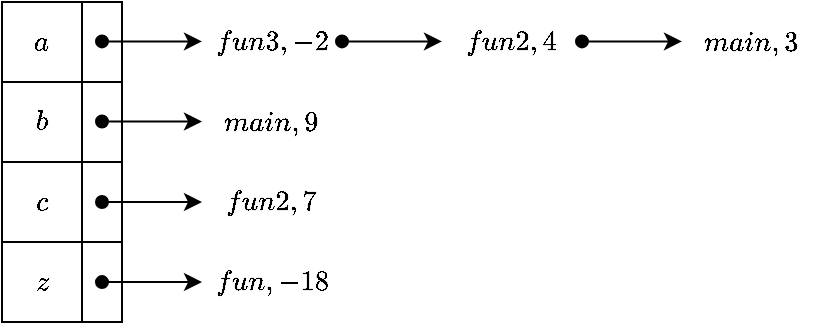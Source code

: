 <mxfile version="20.7.4" type="device"><diagram id="gVGqevTLdEIviv_d7AgR" name="Pagina-1"><mxGraphModel dx="978" dy="599" grid="1" gridSize="10" guides="1" tooltips="1" connect="1" arrows="1" fold="1" page="1" pageScale="1" pageWidth="827" pageHeight="1169" math="1" shadow="0"><root><mxCell id="0"/><mxCell id="1" parent="0"/><mxCell id="8xl2vzsWLnCtORq8DZrs-136" value="$$a$$" style="rounded=0;whiteSpace=wrap;html=1;fillColor=#FFFFFF;" parent="1" vertex="1"><mxGeometry x="80" y="40" width="40" height="40" as="geometry"/></mxCell><mxCell id="8xl2vzsWLnCtORq8DZrs-137" value="$$b$$" style="rounded=0;whiteSpace=wrap;html=1;fillColor=#FFFFFF;" parent="1" vertex="1"><mxGeometry x="80" y="80" width="40" height="40" as="geometry"/></mxCell><mxCell id="8xl2vzsWLnCtORq8DZrs-138" value="$$c$$" style="rounded=0;whiteSpace=wrap;html=1;fillColor=#FFFFFF;" parent="1" vertex="1"><mxGeometry x="80" y="120" width="40" height="40" as="geometry"/></mxCell><mxCell id="8xl2vzsWLnCtORq8DZrs-139" value="$$z$$" style="rounded=0;whiteSpace=wrap;html=1;fillColor=#FFFFFF;" parent="1" vertex="1"><mxGeometry x="80" y="160" width="40" height="40" as="geometry"/></mxCell><mxCell id="8xl2vzsWLnCtORq8DZrs-140" value="" style="rounded=0;whiteSpace=wrap;html=1;fillColor=#FFFFFF;" parent="1" vertex="1"><mxGeometry x="120" y="40" width="20" height="40" as="geometry"/></mxCell><mxCell id="8xl2vzsWLnCtORq8DZrs-141" value="" style="rounded=0;whiteSpace=wrap;html=1;fillColor=#FFFFFF;" parent="1" vertex="1"><mxGeometry x="120" y="80" width="20" height="40" as="geometry"/></mxCell><mxCell id="8xl2vzsWLnCtORq8DZrs-142" value="" style="rounded=0;whiteSpace=wrap;html=1;fillColor=#FFFFFF;" parent="1" vertex="1"><mxGeometry x="120" y="120" width="20" height="40" as="geometry"/></mxCell><mxCell id="8xl2vzsWLnCtORq8DZrs-143" value="" style="rounded=0;whiteSpace=wrap;html=1;fillColor=#FFFFFF;" parent="1" vertex="1"><mxGeometry x="120" y="160" width="20" height="40" as="geometry"/></mxCell><mxCell id="8xl2vzsWLnCtORq8DZrs-144" value="" style="endArrow=classic;html=1;rounded=0;strokeWidth=1;startArrow=oval;startFill=1;" parent="1" edge="1"><mxGeometry width="50" height="50" relative="1" as="geometry"><mxPoint x="370" y="59.71" as="sourcePoint"/><mxPoint x="420" y="59.71" as="targetPoint"/></mxGeometry></mxCell><mxCell id="8xl2vzsWLnCtORq8DZrs-146" value="" style="endArrow=classic;html=1;rounded=0;strokeWidth=1;startArrow=oval;startFill=1;" parent="1" edge="1"><mxGeometry width="50" height="50" relative="1" as="geometry"><mxPoint x="130" y="140" as="sourcePoint"/><mxPoint x="180" y="140" as="targetPoint"/></mxGeometry></mxCell><mxCell id="8xl2vzsWLnCtORq8DZrs-147" value="" style="endArrow=classic;html=1;rounded=0;strokeWidth=1;startArrow=oval;startFill=1;" parent="1" edge="1"><mxGeometry width="50" height="50" relative="1" as="geometry"><mxPoint x="130" y="180.05" as="sourcePoint"/><mxPoint x="180" y="180.05" as="targetPoint"/></mxGeometry></mxCell><mxCell id="8xl2vzsWLnCtORq8DZrs-148" value="$$main, 3$$" style="text;html=1;strokeColor=none;fillColor=none;align=center;verticalAlign=middle;whiteSpace=wrap;rounded=0;" parent="1" vertex="1"><mxGeometry x="420" y="40" width="70" height="40" as="geometry"/></mxCell><mxCell id="8xl2vzsWLnCtORq8DZrs-150" value="" style="endArrow=classic;html=1;rounded=0;strokeWidth=1;startArrow=oval;startFill=1;" parent="1" edge="1"><mxGeometry width="50" height="50" relative="1" as="geometry"><mxPoint x="250" y="59.71" as="sourcePoint"/><mxPoint x="300" y="59.71" as="targetPoint"/></mxGeometry></mxCell><mxCell id="8xl2vzsWLnCtORq8DZrs-151" value="$$fun2, 4$$" style="text;html=1;strokeColor=none;fillColor=none;align=center;verticalAlign=middle;whiteSpace=wrap;rounded=0;" parent="1" vertex="1"><mxGeometry x="300" y="40" width="70" height="40" as="geometry"/></mxCell><mxCell id="8xl2vzsWLnCtORq8DZrs-152" value="$$fun2, 7$$" style="text;html=1;strokeColor=none;fillColor=none;align=center;verticalAlign=middle;whiteSpace=wrap;rounded=0;" parent="1" vertex="1"><mxGeometry x="180" y="120" width="70" height="40" as="geometry"/></mxCell><mxCell id="8xl2vzsWLnCtORq8DZrs-153" value="" style="endArrow=classic;html=1;rounded=0;strokeWidth=1;startArrow=oval;startFill=1;" parent="1" edge="1"><mxGeometry width="50" height="50" relative="1" as="geometry"><mxPoint x="130" y="99.76" as="sourcePoint"/><mxPoint x="180" y="99.76" as="targetPoint"/></mxGeometry></mxCell><mxCell id="8xl2vzsWLnCtORq8DZrs-154" value="$$main, 9$$" style="text;html=1;strokeColor=none;fillColor=none;align=center;verticalAlign=middle;whiteSpace=wrap;rounded=0;" parent="1" vertex="1"><mxGeometry x="180" y="80" width="70" height="40" as="geometry"/></mxCell><mxCell id="8xl2vzsWLnCtORq8DZrs-155" value="" style="endArrow=classic;html=1;rounded=0;strokeWidth=1;startArrow=oval;startFill=1;" parent="1" edge="1"><mxGeometry width="50" height="50" relative="1" as="geometry"><mxPoint x="130" y="59.71" as="sourcePoint"/><mxPoint x="180" y="59.71" as="targetPoint"/></mxGeometry></mxCell><mxCell id="8xl2vzsWLnCtORq8DZrs-156" value="$$fun3, -2$$" style="text;html=1;strokeColor=none;fillColor=none;align=center;verticalAlign=middle;whiteSpace=wrap;rounded=0;" parent="1" vertex="1"><mxGeometry x="180" y="40" width="70" height="40" as="geometry"/></mxCell><mxCell id="8xl2vzsWLnCtORq8DZrs-157" value="$$fun, -18$$" style="text;html=1;strokeColor=none;fillColor=none;align=center;verticalAlign=middle;whiteSpace=wrap;rounded=0;" parent="1" vertex="1"><mxGeometry x="180" y="160" width="70" height="40" as="geometry"/></mxCell></root></mxGraphModel></diagram></mxfile>